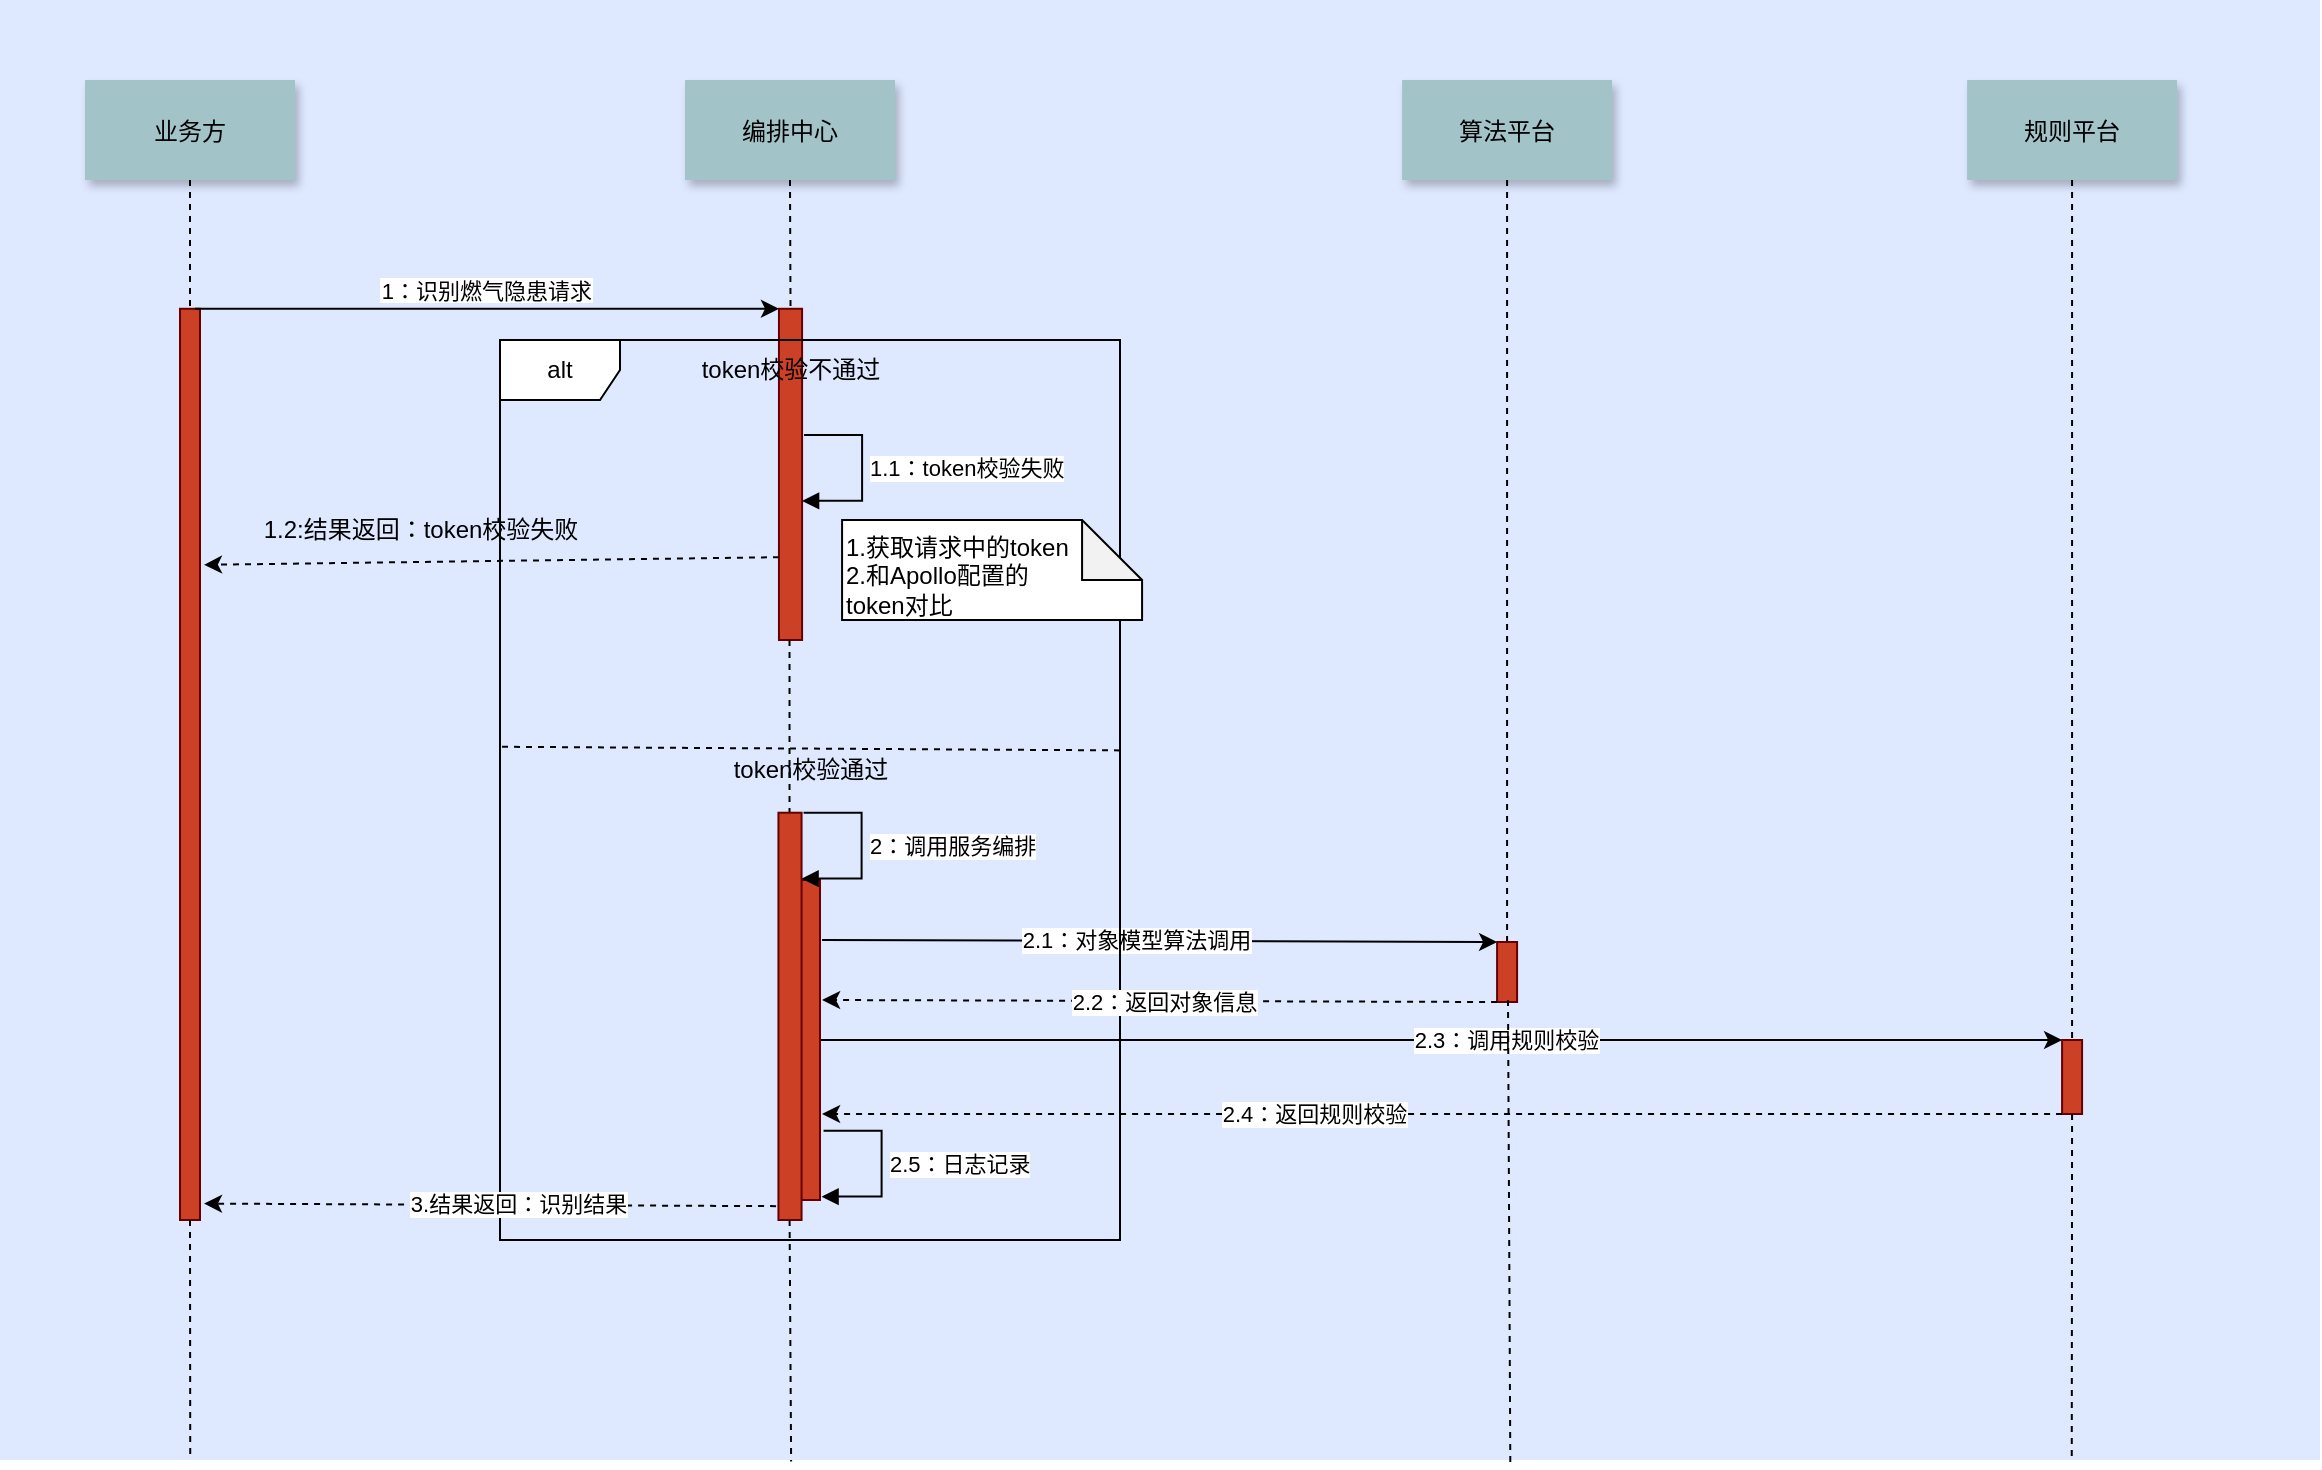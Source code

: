 <mxfile version="20.5.3" type="github">
  <diagram name="Page-1" id="9361dd3d-8414-5efd-6122-117bd74ce7a7">
    <mxGraphModel dx="1298" dy="752" grid="1" gridSize="10" guides="1" tooltips="1" connect="1" arrows="1" fold="1" page="0" pageScale="1.5" pageWidth="826" pageHeight="1169" background="none" math="0" shadow="0">
      <root>
        <mxCell id="0" />
        <mxCell id="1" parent="0" />
        <mxCell id="69" value="" style="fillColor=#DEE8FF;strokeColor=none" parent="1" vertex="1">
          <mxGeometry x="110" y="20" width="1160" height="730" as="geometry" />
        </mxCell>
        <mxCell id="2" value="" style="fillColor=#CC4125;strokeColor=#660000" parent="1" vertex="1">
          <mxGeometry x="200" y="174.39" width="10" height="455.61" as="geometry" />
        </mxCell>
        <mxCell id="4" value="业务方" style="shadow=1;fillColor=#A2C4C9;strokeColor=none" parent="1" vertex="1">
          <mxGeometry x="152.5" y="60" width="105" height="50" as="geometry" />
        </mxCell>
        <mxCell id="TFDA3-_11Yi05e3XRd1R-99" style="edgeStyle=none;rounded=0;orthogonalLoop=1;jettySize=auto;html=1;exitX=0.5;exitY=1;exitDx=0;exitDy=0;entryX=0.5;entryY=0;entryDx=0;entryDy=0;dashed=1;endArrow=none;endFill=0;" parent="1" source="7" target="17" edge="1">
          <mxGeometry relative="1" as="geometry" />
        </mxCell>
        <mxCell id="7" value="编排中心" style="shadow=1;fillColor=#A2C4C9;strokeColor=none" parent="1" vertex="1">
          <mxGeometry x="452.5" y="60" width="105" height="50" as="geometry" />
        </mxCell>
        <mxCell id="9" value="1：识别燃气隐患请求" style="edgeStyle=none;verticalLabelPosition=top;verticalAlign=bottom;exitX=0.75;exitY=0;exitDx=0;exitDy=0;entryX=0;entryY=0;entryDx=0;entryDy=0;" parent="1" source="2" target="17" edge="1">
          <mxGeometry x="228.95" y="92.5" width="100" height="100" as="geometry">
            <mxPoint x="218.95" y="180" as="sourcePoint" />
            <mxPoint x="430" y="174" as="targetPoint" />
          </mxGeometry>
        </mxCell>
        <mxCell id="17" value="" style="fillColor=#CC4125;strokeColor=#660000" parent="1" vertex="1">
          <mxGeometry x="499.48" y="174.39" width="11.56" height="165.61" as="geometry" />
        </mxCell>
        <mxCell id="TFDA3-_11Yi05e3XRd1R-110" style="rounded=0;orthogonalLoop=1;jettySize=auto;html=1;endArrow=classic;endFill=1;dashed=1;entryX=1.2;entryY=0.281;entryDx=0;entryDy=0;entryPerimeter=0;exitX=0;exitY=0.75;exitDx=0;exitDy=0;" parent="1" source="17" target="2" edge="1">
          <mxGeometry relative="1" as="geometry">
            <mxPoint x="430" y="296" as="sourcePoint" />
            <mxPoint x="205" y="300" as="targetPoint" />
          </mxGeometry>
        </mxCell>
        <mxCell id="22" value="算法平台" style="shadow=1;fillColor=#A2C4C9;strokeColor=none" parent="1" vertex="1">
          <mxGeometry x="811.04" y="60" width="105" height="50" as="geometry" />
        </mxCell>
        <mxCell id="23" value="" style="edgeStyle=none;endArrow=none;dashed=1;entryX=0.5;entryY=0;entryDx=0;entryDy=0;" parent="1" source="22" target="57" edge="1">
          <mxGeometry x="735.528" y="175.0" width="100" height="100" as="geometry">
            <mxPoint x="795.693" y="110" as="sourcePoint" />
            <mxPoint x="864.04" y="270" as="targetPoint" />
          </mxGeometry>
        </mxCell>
        <mxCell id="24" value="规则平台" style="shadow=1;fillColor=#A2C4C9;strokeColor=none" parent="1" vertex="1">
          <mxGeometry x="1093.54" y="60" width="105" height="50" as="geometry" />
        </mxCell>
        <mxCell id="25" value="" style="edgeStyle=none;endArrow=none;dashed=1;startArrow=none;" parent="1" source="TFDA3-_11Yi05e3XRd1R-130" edge="1">
          <mxGeometry x="788.375" y="158" width="100" height="100" as="geometry">
            <mxPoint x="863.299" y="103" as="sourcePoint" />
            <mxPoint x="1146.04" y="543" as="targetPoint" />
          </mxGeometry>
        </mxCell>
        <mxCell id="33" value="" style="edgeStyle=elbowEdgeStyle;elbow=horizontal;endArrow=none;dashed=1" parent="1" source="4" target="2" edge="1">
          <mxGeometry x="230.0" y="310" width="100" height="100" as="geometry">
            <mxPoint x="230.0" y="410" as="sourcePoint" />
            <mxPoint x="330" y="310" as="targetPoint" />
          </mxGeometry>
        </mxCell>
        <mxCell id="38" value="" style="edgeStyle=elbowEdgeStyle;elbow=horizontal;endArrow=none;dashed=1" parent="1" edge="1">
          <mxGeometry x="634.759" y="250.61" width="100" height="100" as="geometry">
            <mxPoint x="504.759" y="340.004" as="sourcePoint" />
            <mxPoint x="505.04" y="430" as="targetPoint" />
            <Array as="points">
              <mxPoint x="504.759" y="360.61" />
            </Array>
          </mxGeometry>
        </mxCell>
        <mxCell id="TFDA3-_11Yi05e3XRd1R-127" style="rounded=0;orthogonalLoop=1;jettySize=auto;html=1;entryX=0;entryY=0;entryDx=0;entryDy=0;" parent="1" edge="1" target="57">
          <mxGeometry relative="1" as="geometry">
            <mxPoint x="521.04" y="490" as="sourcePoint" />
            <mxPoint x="858.54" y="489" as="targetPoint" />
          </mxGeometry>
        </mxCell>
        <mxCell id="TFDA3-_11Yi05e3XRd1R-142" value="2.1：对象模型算法调用" style="edgeLabel;html=1;align=center;verticalAlign=middle;resizable=0;points=[];" parent="TFDA3-_11Yi05e3XRd1R-127" vertex="1" connectable="0">
          <mxGeometry x="-0.069" y="1" relative="1" as="geometry">
            <mxPoint as="offset" />
          </mxGeometry>
        </mxCell>
        <mxCell id="TFDA3-_11Yi05e3XRd1R-138" style="edgeStyle=none;rounded=0;orthogonalLoop=1;jettySize=auto;html=1;exitX=1;exitY=0.5;exitDx=0;exitDy=0;entryX=0;entryY=0;entryDx=0;entryDy=0;" parent="1" source="49" target="TFDA3-_11Yi05e3XRd1R-130" edge="1">
          <mxGeometry relative="1" as="geometry" />
        </mxCell>
        <mxCell id="TFDA3-_11Yi05e3XRd1R-143" value="2.3：调用规则校验" style="edgeLabel;html=1;align=center;verticalAlign=middle;resizable=0;points=[];" parent="TFDA3-_11Yi05e3XRd1R-138" vertex="1" connectable="0">
          <mxGeometry x="0.104" relative="1" as="geometry">
            <mxPoint as="offset" />
          </mxGeometry>
        </mxCell>
        <mxCell id="49" value="" style="fillColor=#CC4125;strokeColor=#660000" parent="1" vertex="1">
          <mxGeometry x="510" y="460" width="10" height="160" as="geometry" />
        </mxCell>
        <mxCell id="57" value="" style="fillColor=#CC4125;strokeColor=#660000" parent="1" vertex="1">
          <mxGeometry x="858.54" y="491" width="10" height="30" as="geometry" />
        </mxCell>
        <mxCell id="TFDA3-_11Yi05e3XRd1R-105" value="1.1：token校验失败" style="edgeStyle=orthogonalEdgeStyle;html=1;align=left;spacingLeft=2;endArrow=block;rounded=0;entryX=1;entryY=0.58;entryDx=0;entryDy=0;entryPerimeter=0;exitX=1.087;exitY=0.381;exitDx=0;exitDy=0;exitPerimeter=0;" parent="1" source="17" target="17" edge="1">
          <mxGeometry relative="1" as="geometry">
            <mxPoint x="551.04" y="210" as="sourcePoint" />
            <Array as="points">
              <mxPoint x="541.04" y="238" />
              <mxPoint x="541.04" y="270" />
            </Array>
          </mxGeometry>
        </mxCell>
        <mxCell id="TFDA3-_11Yi05e3XRd1R-106" value="alt" style="shape=umlFrame;whiteSpace=wrap;html=1;" parent="1" vertex="1">
          <mxGeometry x="360.0" y="190" width="310" height="450" as="geometry" />
        </mxCell>
        <mxCell id="TFDA3-_11Yi05e3XRd1R-107" value="" style="edgeStyle=none;endArrow=none;dashed=1;entryX=0.003;entryY=0.452;entryDx=0;entryDy=0;entryPerimeter=0;exitX=1;exitY=0.456;exitDx=0;exitDy=0;exitPerimeter=0;" parent="1" source="TFDA3-_11Yi05e3XRd1R-106" target="TFDA3-_11Yi05e3XRd1R-106" edge="1">
          <mxGeometry x="685.528" y="185.0" width="100" height="100" as="geometry">
            <mxPoint x="691.04" y="393" as="sourcePoint" />
            <mxPoint x="381.04" y="400" as="targetPoint" />
          </mxGeometry>
        </mxCell>
        <mxCell id="TFDA3-_11Yi05e3XRd1R-108" value="token校验不通过" style="text;html=1;resizable=0;autosize=1;align=center;verticalAlign=middle;points=[];fillColor=none;strokeColor=none;rounded=0;" parent="1" vertex="1">
          <mxGeometry x="450" y="190" width="110" height="30" as="geometry" />
        </mxCell>
        <mxCell id="TFDA3-_11Yi05e3XRd1R-109" value="" style="fillColor=#CC4125;strokeColor=#660000" parent="1" vertex="1">
          <mxGeometry x="499.22" y="426.36" width="11.56" height="203.64" as="geometry" />
        </mxCell>
        <mxCell id="TFDA3-_11Yi05e3XRd1R-113" value="1.2:结果返回：token校验失败" style="text;html=1;align=center;verticalAlign=middle;resizable=0;points=[];autosize=1;strokeColor=none;fillColor=none;" parent="1" vertex="1">
          <mxGeometry x="230" y="270" width="180" height="30" as="geometry" />
        </mxCell>
        <mxCell id="TFDA3-_11Yi05e3XRd1R-114" value="1.获取请求中的token&lt;br&gt;2.和Apollo配置的&lt;br&gt;token对比" style="shape=note;whiteSpace=wrap;html=1;backgroundOutline=1;darkOpacity=0.05;align=left;verticalAlign=top;" parent="1" vertex="1">
          <mxGeometry x="531.04" y="280" width="150" height="50" as="geometry" />
        </mxCell>
        <mxCell id="TFDA3-_11Yi05e3XRd1R-115" value="token校验通过" style="text;html=1;resizable=0;autosize=1;align=center;verticalAlign=middle;points=[];fillColor=none;strokeColor=none;rounded=0;" parent="1" vertex="1">
          <mxGeometry x="465" y="390" width="100" height="30" as="geometry" />
        </mxCell>
        <mxCell id="TFDA3-_11Yi05e3XRd1R-126" value="2：调用服务编排" style="edgeStyle=orthogonalEdgeStyle;html=1;align=left;spacingLeft=2;endArrow=block;rounded=0;entryX=1;entryY=0.58;entryDx=0;entryDy=0;entryPerimeter=0;exitX=1.087;exitY=0.381;exitDx=0;exitDy=0;exitPerimeter=0;" parent="1" edge="1">
          <mxGeometry relative="1" as="geometry">
            <mxPoint x="511.79" y="426.36" as="sourcePoint" />
            <Array as="points">
              <mxPoint x="540.784" y="426.873" />
              <mxPoint x="540.784" y="458.873" />
            </Array>
            <mxPoint x="510.784" y="459.316" as="targetPoint" />
          </mxGeometry>
        </mxCell>
        <mxCell id="TFDA3-_11Yi05e3XRd1R-130" value="" style="fillColor=#CC4125;strokeColor=#660000" parent="1" vertex="1">
          <mxGeometry x="1141.04" y="540" width="10" height="37" as="geometry" />
        </mxCell>
        <mxCell id="TFDA3-_11Yi05e3XRd1R-137" value="" style="edgeStyle=none;endArrow=none;dashed=1" parent="1" source="24" target="TFDA3-_11Yi05e3XRd1R-130" edge="1">
          <mxGeometry x="788.375" y="165" width="100" height="100" as="geometry">
            <mxPoint x="1146.04" y="110" as="sourcePoint" />
            <mxPoint x="1146.04" y="560" as="targetPoint" />
          </mxGeometry>
        </mxCell>
        <mxCell id="TFDA3-_11Yi05e3XRd1R-140" style="rounded=0;orthogonalLoop=1;jettySize=auto;html=1;exitX=0;exitY=1;exitDx=0;exitDy=0;endArrow=classic;endFill=1;dashed=1;" parent="1" source="57" edge="1">
          <mxGeometry relative="1" as="geometry">
            <mxPoint x="833.06" y="517.098" as="sourcePoint" />
            <mxPoint x="521.04" y="520" as="targetPoint" />
          </mxGeometry>
        </mxCell>
        <mxCell id="TFDA3-_11Yi05e3XRd1R-141" value="2.2：返回对象信息" style="edgeLabel;html=1;align=center;verticalAlign=middle;resizable=0;points=[];" parent="TFDA3-_11Yi05e3XRd1R-140" vertex="1" connectable="0">
          <mxGeometry x="0.467" y="-2" relative="1" as="geometry">
            <mxPoint x="81" y="2" as="offset" />
          </mxGeometry>
        </mxCell>
        <mxCell id="TFDA3-_11Yi05e3XRd1R-144" style="rounded=0;orthogonalLoop=1;jettySize=auto;html=1;exitX=0;exitY=1;exitDx=0;exitDy=0;endArrow=classic;endFill=1;dashed=1;" parent="1" source="TFDA3-_11Yi05e3XRd1R-130" edge="1">
          <mxGeometry relative="1" as="geometry">
            <mxPoint x="928.54" y="574.5" as="sourcePoint" />
            <mxPoint x="521.04" y="577" as="targetPoint" />
          </mxGeometry>
        </mxCell>
        <mxCell id="TFDA3-_11Yi05e3XRd1R-145" value="2.4：返回规则校验" style="edgeLabel;html=1;align=center;verticalAlign=middle;resizable=0;points=[];" parent="TFDA3-_11Yi05e3XRd1R-144" vertex="1" connectable="0">
          <mxGeometry x="0.467" y="-2" relative="1" as="geometry">
            <mxPoint x="81" y="2" as="offset" />
          </mxGeometry>
        </mxCell>
        <mxCell id="7KokzQPty4yHGa7FgvKP-89" value="2.5：日志记录" style="edgeStyle=orthogonalEdgeStyle;html=1;align=left;spacingLeft=2;endArrow=block;rounded=0;entryX=1;entryY=0.58;entryDx=0;entryDy=0;entryPerimeter=0;exitX=1.087;exitY=0.381;exitDx=0;exitDy=0;exitPerimeter=0;" edge="1" parent="1">
          <mxGeometry relative="1" as="geometry">
            <mxPoint x="521.79" y="585.36" as="sourcePoint" />
            <Array as="points">
              <mxPoint x="550.784" y="585.873" />
              <mxPoint x="550.784" y="617.873" />
            </Array>
            <mxPoint x="520.784" y="618.316" as="targetPoint" />
          </mxGeometry>
        </mxCell>
        <mxCell id="7KokzQPty4yHGa7FgvKP-90" style="rounded=0;orthogonalLoop=1;jettySize=auto;html=1;exitX=-0.102;exitY=0.966;exitDx=0;exitDy=0;endArrow=classic;endFill=1;dashed=1;entryX=1.2;entryY=0.982;entryDx=0;entryDy=0;entryPerimeter=0;exitPerimeter=0;" edge="1" parent="1" source="TFDA3-_11Yi05e3XRd1R-109" target="2">
          <mxGeometry relative="1" as="geometry">
            <mxPoint x="807.5" y="531" as="sourcePoint" />
            <mxPoint x="470" y="530" as="targetPoint" />
          </mxGeometry>
        </mxCell>
        <mxCell id="7KokzQPty4yHGa7FgvKP-91" value="3.结果返回：识别结果" style="edgeLabel;html=1;align=center;verticalAlign=middle;resizable=0;points=[];" vertex="1" connectable="0" parent="7KokzQPty4yHGa7FgvKP-90">
          <mxGeometry x="0.467" y="-2" relative="1" as="geometry">
            <mxPoint x="81" y="2" as="offset" />
          </mxGeometry>
        </mxCell>
        <mxCell id="7KokzQPty4yHGa7FgvKP-92" value="" style="edgeStyle=none;endArrow=none;dashed=1;entryX=0.651;entryY=1.003;entryDx=0;entryDy=0;entryPerimeter=0;" edge="1" parent="1" target="69">
          <mxGeometry x="792.375" y="175" width="100" height="100" as="geometry">
            <mxPoint x="864" y="520" as="sourcePoint" />
            <mxPoint x="864" y="720" as="targetPoint" />
          </mxGeometry>
        </mxCell>
        <mxCell id="7KokzQPty4yHGa7FgvKP-94" value="" style="edgeStyle=none;endArrow=none;dashed=1;exitX=0.5;exitY=1;exitDx=0;exitDy=0;entryX=0.893;entryY=1;entryDx=0;entryDy=0;entryPerimeter=0;" edge="1" parent="1" source="TFDA3-_11Yi05e3XRd1R-130" target="69">
          <mxGeometry x="1073.915" y="245" width="100" height="100" as="geometry">
            <mxPoint x="1145.54" y="590" as="sourcePoint" />
            <mxPoint x="1146" y="690" as="targetPoint" />
          </mxGeometry>
        </mxCell>
        <mxCell id="7KokzQPty4yHGa7FgvKP-95" value="" style="edgeStyle=none;endArrow=none;dashed=1;exitX=0.5;exitY=1;exitDx=0;exitDy=0;entryX=0.341;entryY=1.001;entryDx=0;entryDy=0;entryPerimeter=0;" edge="1" parent="1" target="69">
          <mxGeometry x="432.675" y="298" width="100" height="100" as="geometry">
            <mxPoint x="504.8" y="630" as="sourcePoint" />
            <mxPoint x="504.76" y="743" as="targetPoint" />
          </mxGeometry>
        </mxCell>
        <mxCell id="7KokzQPty4yHGa7FgvKP-96" value="" style="edgeStyle=none;endArrow=none;dashed=1;exitX=0.5;exitY=1;exitDx=0;exitDy=0;entryX=0.082;entryY=1;entryDx=0;entryDy=0;entryPerimeter=0;" edge="1" parent="1" target="69">
          <mxGeometry x="132.415" y="288" width="100" height="100" as="geometry">
            <mxPoint x="205" y="630" as="sourcePoint" />
            <mxPoint x="205" y="740" as="targetPoint" />
          </mxGeometry>
        </mxCell>
      </root>
    </mxGraphModel>
  </diagram>
</mxfile>
